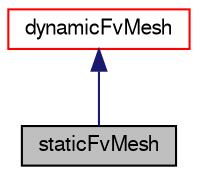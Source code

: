 digraph "staticFvMesh"
{
  bgcolor="transparent";
  edge [fontname="FreeSans",fontsize="10",labelfontname="FreeSans",labelfontsize="10"];
  node [fontname="FreeSans",fontsize="10",shape=record];
  Node31 [label="staticFvMesh",height=0.2,width=0.4,color="black", fillcolor="grey75", style="filled", fontcolor="black"];
  Node32 -> Node31 [dir="back",color="midnightblue",fontsize="10",style="solid",fontname="FreeSans"];
  Node32 [label="dynamicFvMesh",height=0.2,width=0.4,color="red",URL="$a21358.html",tooltip="Abstract base class for geometry and/or topology changing fvMesh. "];
}
